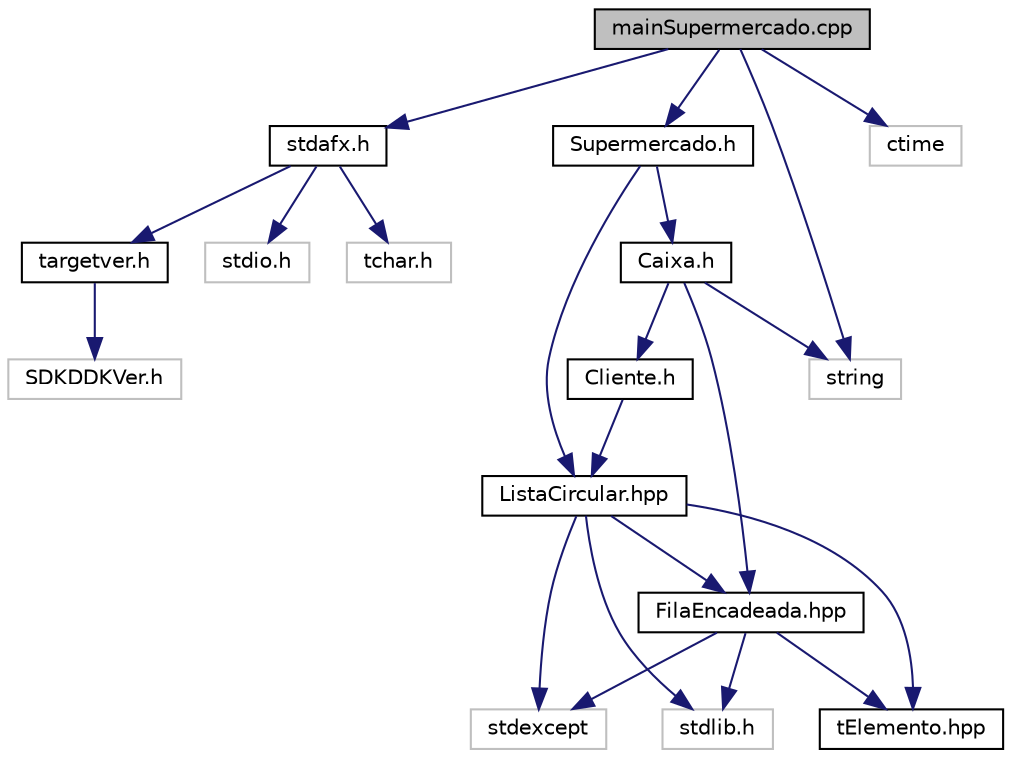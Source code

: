 digraph "mainSupermercado.cpp"
{
  edge [fontname="Helvetica",fontsize="10",labelfontname="Helvetica",labelfontsize="10"];
  node [fontname="Helvetica",fontsize="10",shape=record];
  Node1 [label="mainSupermercado.cpp",height=0.2,width=0.4,color="black", fillcolor="grey75", style="filled" fontcolor="black"];
  Node1 -> Node2 [color="midnightblue",fontsize="10",style="solid"];
  Node2 [label="stdafx.h",height=0.2,width=0.4,color="black", fillcolor="white", style="filled",URL="$stdafx_8h.html"];
  Node2 -> Node3 [color="midnightblue",fontsize="10",style="solid"];
  Node3 [label="targetver.h",height=0.2,width=0.4,color="black", fillcolor="white", style="filled",URL="$targetver_8h.html"];
  Node3 -> Node4 [color="midnightblue",fontsize="10",style="solid"];
  Node4 [label="SDKDDKVer.h",height=0.2,width=0.4,color="grey75", fillcolor="white", style="filled"];
  Node2 -> Node5 [color="midnightblue",fontsize="10",style="solid"];
  Node5 [label="stdio.h",height=0.2,width=0.4,color="grey75", fillcolor="white", style="filled"];
  Node2 -> Node6 [color="midnightblue",fontsize="10",style="solid"];
  Node6 [label="tchar.h",height=0.2,width=0.4,color="grey75", fillcolor="white", style="filled"];
  Node1 -> Node7 [color="midnightblue",fontsize="10",style="solid"];
  Node7 [label="Supermercado.h",height=0.2,width=0.4,color="black", fillcolor="white", style="filled",URL="$_supermercado_8h.html"];
  Node7 -> Node8 [color="midnightblue",fontsize="10",style="solid"];
  Node8 [label="Caixa.h",height=0.2,width=0.4,color="black", fillcolor="white", style="filled",URL="$_caixa_8h.html"];
  Node8 -> Node9 [color="midnightblue",fontsize="10",style="solid"];
  Node9 [label="Cliente.h",height=0.2,width=0.4,color="black", fillcolor="white", style="filled",URL="$_cliente_8h.html"];
  Node9 -> Node10 [color="midnightblue",fontsize="10",style="solid"];
  Node10 [label="ListaCircular.hpp",height=0.2,width=0.4,color="black", fillcolor="white", style="filled",URL="$_lista_circular_8hpp.html"];
  Node10 -> Node11 [color="midnightblue",fontsize="10",style="solid"];
  Node11 [label="stdlib.h",height=0.2,width=0.4,color="grey75", fillcolor="white", style="filled"];
  Node10 -> Node12 [color="midnightblue",fontsize="10",style="solid"];
  Node12 [label="stdexcept",height=0.2,width=0.4,color="grey75", fillcolor="white", style="filled"];
  Node10 -> Node13 [color="midnightblue",fontsize="10",style="solid"];
  Node13 [label="tElemento.hpp",height=0.2,width=0.4,color="black", fillcolor="white", style="filled",URL="$t_elemento_8hpp.html"];
  Node10 -> Node14 [color="midnightblue",fontsize="10",style="solid"];
  Node14 [label="FilaEncadeada.hpp",height=0.2,width=0.4,color="black", fillcolor="white", style="filled",URL="$_fila_encadeada_8hpp.html"];
  Node14 -> Node11 [color="midnightblue",fontsize="10",style="solid"];
  Node14 -> Node12 [color="midnightblue",fontsize="10",style="solid"];
  Node14 -> Node13 [color="midnightblue",fontsize="10",style="solid"];
  Node8 -> Node14 [color="midnightblue",fontsize="10",style="solid"];
  Node8 -> Node15 [color="midnightblue",fontsize="10",style="solid"];
  Node15 [label="string",height=0.2,width=0.4,color="grey75", fillcolor="white", style="filled"];
  Node7 -> Node10 [color="midnightblue",fontsize="10",style="solid"];
  Node1 -> Node15 [color="midnightblue",fontsize="10",style="solid"];
  Node1 -> Node16 [color="midnightblue",fontsize="10",style="solid"];
  Node16 [label="ctime",height=0.2,width=0.4,color="grey75", fillcolor="white", style="filled"];
}
